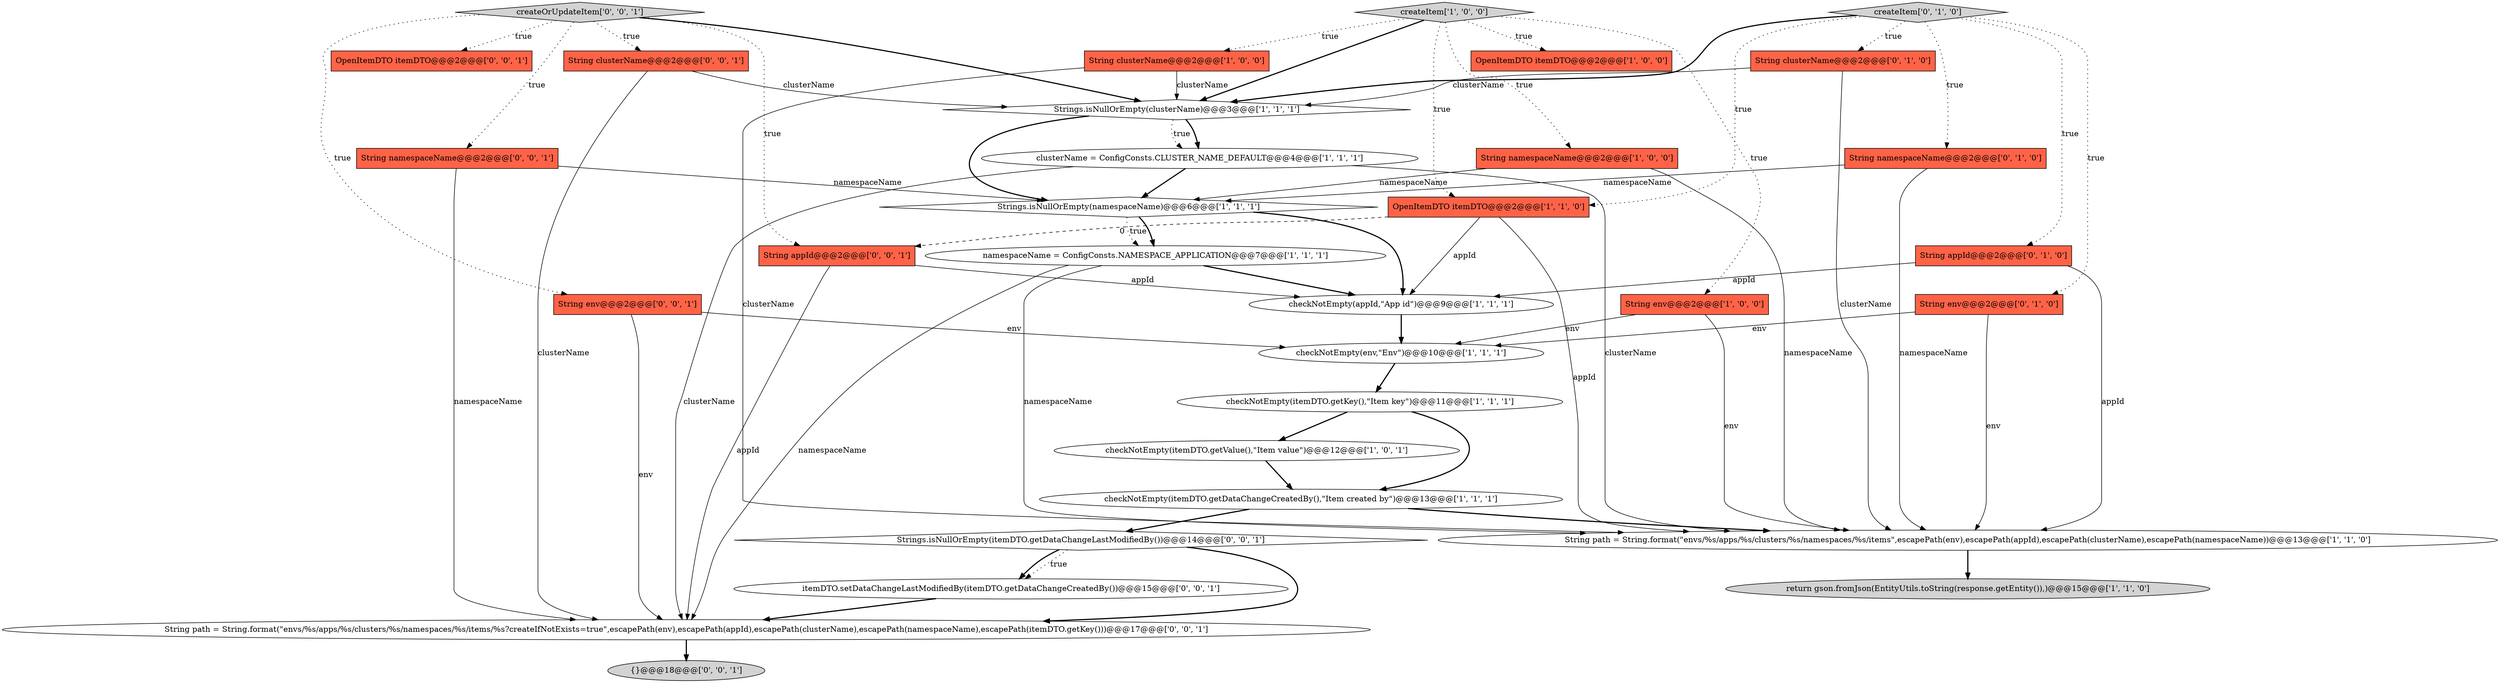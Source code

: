 digraph {
25 [style = filled, label = "String clusterName@@@2@@@['0', '0', '1']", fillcolor = tomato, shape = box image = "AAA0AAABBB3BBB"];
23 [style = filled, label = "{}@@@18@@@['0', '0', '1']", fillcolor = lightgray, shape = ellipse image = "AAA0AAABBB3BBB"];
24 [style = filled, label = "OpenItemDTO itemDTO@@@2@@@['0', '0', '1']", fillcolor = tomato, shape = box image = "AAA0AAABBB3BBB"];
16 [style = filled, label = "checkNotEmpty(itemDTO.getKey(),\"Item key\")@@@11@@@['1', '1', '1']", fillcolor = white, shape = ellipse image = "AAA0AAABBB1BBB"];
17 [style = filled, label = "String env@@@2@@@['0', '1', '0']", fillcolor = tomato, shape = box image = "AAA0AAABBB2BBB"];
12 [style = filled, label = "checkNotEmpty(itemDTO.getDataChangeCreatedBy(),\"Item created by\")@@@13@@@['1', '1', '1']", fillcolor = white, shape = ellipse image = "AAA0AAABBB1BBB"];
9 [style = filled, label = "Strings.isNullOrEmpty(clusterName)@@@3@@@['1', '1', '1']", fillcolor = white, shape = diamond image = "AAA0AAABBB1BBB"];
27 [style = filled, label = "itemDTO.setDataChangeLastModifiedBy(itemDTO.getDataChangeCreatedBy())@@@15@@@['0', '0', '1']", fillcolor = white, shape = ellipse image = "AAA0AAABBB3BBB"];
0 [style = filled, label = "namespaceName = ConfigConsts.NAMESPACE_APPLICATION@@@7@@@['1', '1', '1']", fillcolor = white, shape = ellipse image = "AAA0AAABBB1BBB"];
18 [style = filled, label = "String namespaceName@@@2@@@['0', '1', '0']", fillcolor = tomato, shape = box image = "AAA0AAABBB2BBB"];
7 [style = filled, label = "checkNotEmpty(env,\"Env\")@@@10@@@['1', '1', '1']", fillcolor = white, shape = ellipse image = "AAA0AAABBB1BBB"];
21 [style = filled, label = "String clusterName@@@2@@@['0', '1', '0']", fillcolor = tomato, shape = box image = "AAA0AAABBB2BBB"];
19 [style = filled, label = "createItem['0', '1', '0']", fillcolor = lightgray, shape = diamond image = "AAA0AAABBB2BBB"];
15 [style = filled, label = "clusterName = ConfigConsts.CLUSTER_NAME_DEFAULT@@@4@@@['1', '1', '1']", fillcolor = white, shape = ellipse image = "AAA0AAABBB1BBB"];
29 [style = filled, label = "Strings.isNullOrEmpty(itemDTO.getDataChangeLastModifiedBy())@@@14@@@['0', '0', '1']", fillcolor = white, shape = diamond image = "AAA0AAABBB3BBB"];
4 [style = filled, label = "createItem['1', '0', '0']", fillcolor = lightgray, shape = diamond image = "AAA0AAABBB1BBB"];
6 [style = filled, label = "String clusterName@@@2@@@['1', '0', '0']", fillcolor = tomato, shape = box image = "AAA0AAABBB1BBB"];
2 [style = filled, label = "String env@@@2@@@['1', '0', '0']", fillcolor = tomato, shape = box image = "AAA0AAABBB1BBB"];
22 [style = filled, label = "String env@@@2@@@['0', '0', '1']", fillcolor = tomato, shape = box image = "AAA0AAABBB3BBB"];
8 [style = filled, label = "String path = String.format(\"envs/%s/apps/%s/clusters/%s/namespaces/%s/items\",escapePath(env),escapePath(appId),escapePath(clusterName),escapePath(namespaceName))@@@13@@@['1', '1', '0']", fillcolor = white, shape = ellipse image = "AAA0AAABBB1BBB"];
31 [style = filled, label = "createOrUpdateItem['0', '0', '1']", fillcolor = lightgray, shape = diamond image = "AAA0AAABBB3BBB"];
28 [style = filled, label = "String namespaceName@@@2@@@['0', '0', '1']", fillcolor = tomato, shape = box image = "AAA0AAABBB3BBB"];
10 [style = filled, label = "OpenItemDTO itemDTO@@@2@@@['1', '1', '0']", fillcolor = tomato, shape = box image = "AAA0AAABBB1BBB"];
3 [style = filled, label = "OpenItemDTO itemDTO@@@2@@@['1', '0', '0']", fillcolor = tomato, shape = box image = "AAA0AAABBB1BBB"];
30 [style = filled, label = "String appId@@@2@@@['0', '0', '1']", fillcolor = tomato, shape = box image = "AAA0AAABBB3BBB"];
20 [style = filled, label = "String appId@@@2@@@['0', '1', '0']", fillcolor = tomato, shape = box image = "AAA0AAABBB2BBB"];
26 [style = filled, label = "String path = String.format(\"envs/%s/apps/%s/clusters/%s/namespaces/%s/items/%s?createIfNotExists=true\",escapePath(env),escapePath(appId),escapePath(clusterName),escapePath(namespaceName),escapePath(itemDTO.getKey()))@@@17@@@['0', '0', '1']", fillcolor = white, shape = ellipse image = "AAA0AAABBB3BBB"];
5 [style = filled, label = "Strings.isNullOrEmpty(namespaceName)@@@6@@@['1', '1', '1']", fillcolor = white, shape = diamond image = "AAA0AAABBB1BBB"];
14 [style = filled, label = "return gson.fromJson(EntityUtils.toString(response.getEntity()),)@@@15@@@['1', '1', '0']", fillcolor = lightgray, shape = ellipse image = "AAA0AAABBB1BBB"];
1 [style = filled, label = "String namespaceName@@@2@@@['1', '0', '0']", fillcolor = tomato, shape = box image = "AAA0AAABBB1BBB"];
11 [style = filled, label = "checkNotEmpty(itemDTO.getValue(),\"Item value\")@@@12@@@['1', '0', '1']", fillcolor = white, shape = ellipse image = "AAA0AAABBB1BBB"];
13 [style = filled, label = "checkNotEmpty(appId,\"App id\")@@@9@@@['1', '1', '1']", fillcolor = white, shape = ellipse image = "AAA0AAABBB1BBB"];
4->6 [style = dotted, label="true"];
19->10 [style = dotted, label="true"];
4->9 [style = bold, label=""];
31->22 [style = dotted, label="true"];
31->25 [style = dotted, label="true"];
25->9 [style = solid, label="clusterName"];
10->13 [style = solid, label="appId"];
18->8 [style = solid, label="namespaceName"];
16->11 [style = bold, label=""];
20->13 [style = solid, label="appId"];
0->13 [style = bold, label=""];
21->9 [style = solid, label="clusterName"];
4->1 [style = dotted, label="true"];
4->10 [style = dotted, label="true"];
19->17 [style = dotted, label="true"];
31->9 [style = bold, label=""];
19->20 [style = dotted, label="true"];
21->8 [style = solid, label="clusterName"];
29->27 [style = dotted, label="true"];
18->5 [style = solid, label="namespaceName"];
19->18 [style = dotted, label="true"];
17->7 [style = solid, label="env"];
15->26 [style = solid, label="clusterName"];
8->14 [style = bold, label=""];
30->26 [style = solid, label="appId"];
1->8 [style = solid, label="namespaceName"];
11->12 [style = bold, label=""];
22->7 [style = solid, label="env"];
6->9 [style = solid, label="clusterName"];
10->8 [style = solid, label="appId"];
25->26 [style = solid, label="clusterName"];
5->0 [style = dotted, label="true"];
6->8 [style = solid, label="clusterName"];
30->13 [style = solid, label="appId"];
19->21 [style = dotted, label="true"];
15->5 [style = bold, label=""];
15->8 [style = solid, label="clusterName"];
1->5 [style = solid, label="namespaceName"];
29->26 [style = bold, label=""];
28->26 [style = solid, label="namespaceName"];
31->30 [style = dotted, label="true"];
29->27 [style = bold, label=""];
10->30 [style = dashed, label="0"];
4->3 [style = dotted, label="true"];
12->29 [style = bold, label=""];
27->26 [style = bold, label=""];
5->0 [style = bold, label=""];
31->28 [style = dotted, label="true"];
19->9 [style = bold, label=""];
22->26 [style = solid, label="env"];
0->26 [style = solid, label="namespaceName"];
9->15 [style = bold, label=""];
5->13 [style = bold, label=""];
13->7 [style = bold, label=""];
12->8 [style = bold, label=""];
7->16 [style = bold, label=""];
17->8 [style = solid, label="env"];
26->23 [style = bold, label=""];
2->7 [style = solid, label="env"];
0->8 [style = solid, label="namespaceName"];
9->5 [style = bold, label=""];
28->5 [style = solid, label="namespaceName"];
9->15 [style = dotted, label="true"];
31->24 [style = dotted, label="true"];
16->12 [style = bold, label=""];
4->2 [style = dotted, label="true"];
20->8 [style = solid, label="appId"];
2->8 [style = solid, label="env"];
}
